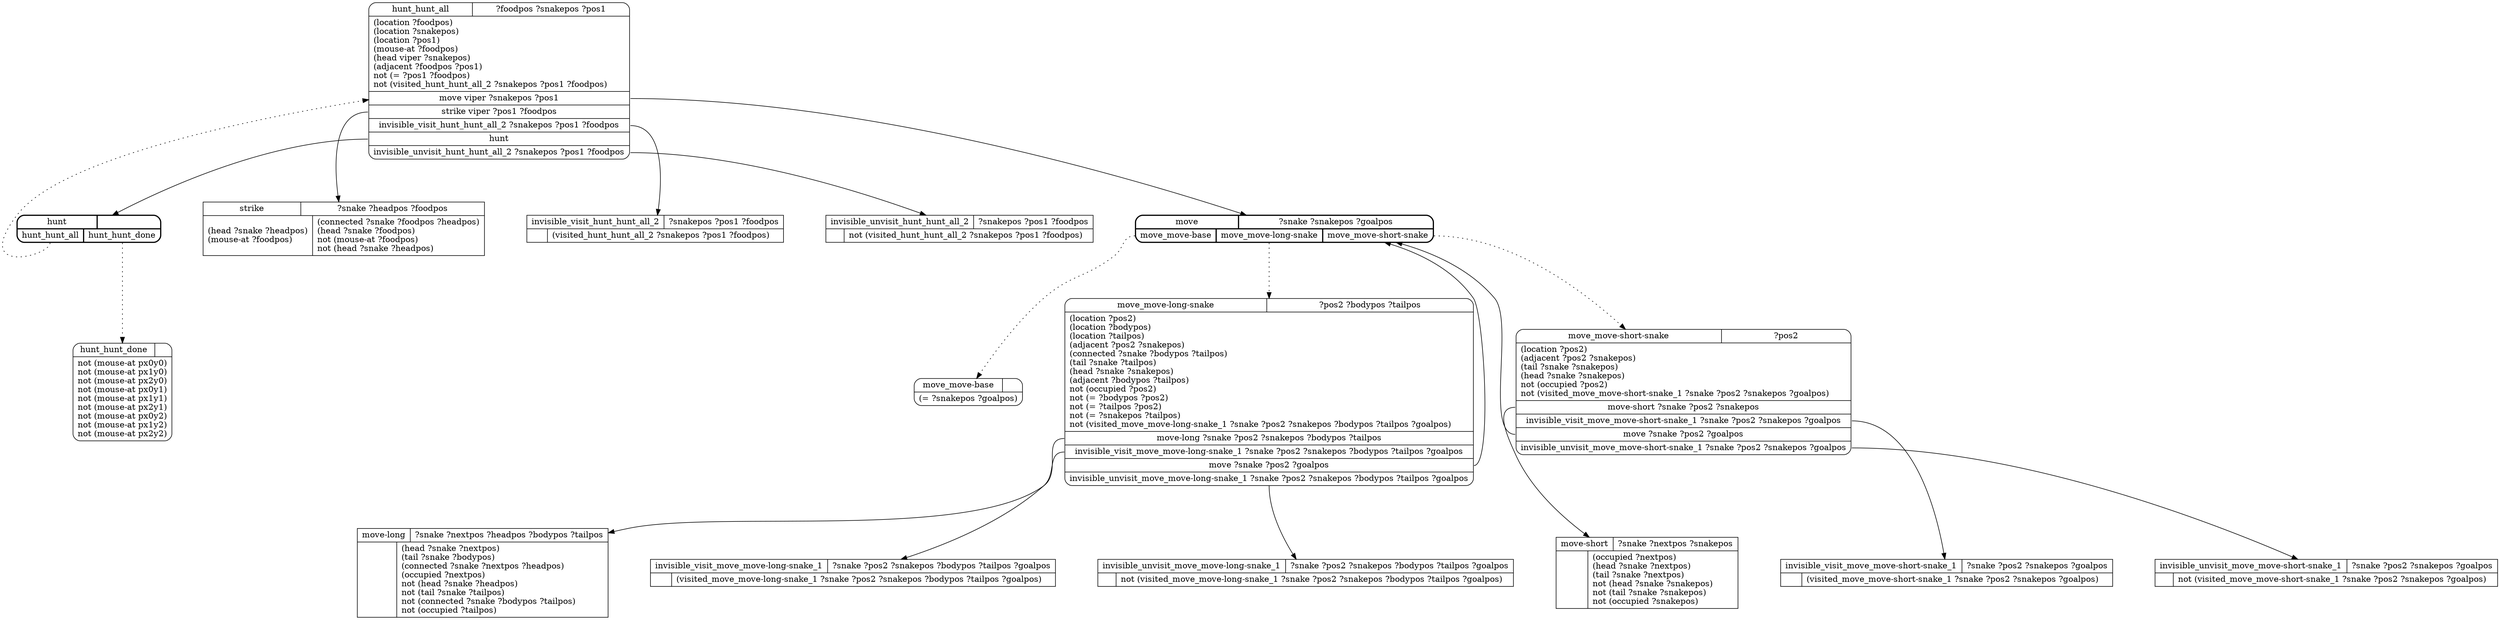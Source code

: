 // Generated by Hype
digraph "snake" {
  nodesep=1
  ranksep=1
  // Operators
  node [shape=record]
  "strike" [
    label="{{strike|?snake ?headpos ?foodpos}|{(head ?snake ?headpos)\l(mouse-at ?foodpos)\l|(connected ?snake ?foodpos ?headpos)\l(head ?snake ?foodpos)\lnot (mouse-at ?foodpos)\lnot (head ?snake ?headpos)\l}}"
  ]
  "move-short" [
    label="{{move-short|?snake ?nextpos ?snakepos}|{|(occupied ?nextpos)\l(head ?snake ?nextpos)\l(tail ?snake ?nextpos)\lnot (head ?snake ?snakepos)\lnot (tail ?snake ?snakepos)\lnot (occupied ?snakepos)\l}}"
  ]
  "move-long" [
    label="{{move-long|?snake ?nextpos ?headpos ?bodypos ?tailpos}|{|(head ?snake ?nextpos)\l(tail ?snake ?bodypos)\l(connected ?snake ?nextpos ?headpos)\l(occupied ?nextpos)\lnot (head ?snake ?headpos)\lnot (tail ?snake ?tailpos)\lnot (connected ?snake ?bodypos ?tailpos)\lnot (occupied ?tailpos)\l}}"
  ]
  "invisible_visit_move_move-long-snake_1" [
    label="{{invisible_visit_move_move-long-snake_1|?snake ?pos2 ?snakepos ?bodypos ?tailpos ?goalpos}|{|(visited_move_move-long-snake_1 ?snake ?pos2 ?snakepos ?bodypos ?tailpos ?goalpos)\l}}"
  ]
  "invisible_unvisit_move_move-long-snake_1" [
    label="{{invisible_unvisit_move_move-long-snake_1|?snake ?pos2 ?snakepos ?bodypos ?tailpos ?goalpos}|{|not (visited_move_move-long-snake_1 ?snake ?pos2 ?snakepos ?bodypos ?tailpos ?goalpos)\l}}"
  ]
  "invisible_visit_move_move-short-snake_1" [
    label="{{invisible_visit_move_move-short-snake_1|?snake ?pos2 ?snakepos ?goalpos}|{|(visited_move_move-short-snake_1 ?snake ?pos2 ?snakepos ?goalpos)\l}}"
  ]
  "invisible_unvisit_move_move-short-snake_1" [
    label="{{invisible_unvisit_move_move-short-snake_1|?snake ?pos2 ?snakepos ?goalpos}|{|not (visited_move_move-short-snake_1 ?snake ?pos2 ?snakepos ?goalpos)\l}}"
  ]
  "invisible_visit_hunt_hunt_all_2" [
    label="{{invisible_visit_hunt_hunt_all_2|?snakepos ?pos1 ?foodpos}|{|(visited_hunt_hunt_all_2 ?snakepos ?pos1 ?foodpos)\l}}"
  ]
  "invisible_unvisit_hunt_hunt_all_2" [
    label="{{invisible_unvisit_hunt_hunt_all_2|?snakepos ?pos1 ?foodpos}|{|not (visited_hunt_hunt_all_2 ?snakepos ?pos1 ?foodpos)\l}}"
  ]
  // Methods
  node [shape=Mrecord]
  "hunt" [
    style=bold
    label="{{hunt|}|{<n0>hunt_hunt_all|<n1>hunt_hunt_done}}"
  ]
  "label_hunt_hunt_all" [
    label="{{hunt_hunt_all|?foodpos ?snakepos ?pos1}|(location ?foodpos)\l(location ?snakepos)\l(location ?pos1)\l(mouse-at ?foodpos)\l(head viper ?snakepos)\l(adjacent ?foodpos ?pos1)\lnot (= ?pos1 ?foodpos)\lnot (visited_hunt_hunt_all_2 ?snakepos ?pos1 ?foodpos)\l|<n0>move viper ?snakepos ?pos1|<n1>strike viper ?pos1 ?foodpos|<n2>invisible_visit_hunt_hunt_all_2 ?snakepos ?pos1 ?foodpos|<n3>hunt|<n4>invisible_unvisit_hunt_hunt_all_2 ?snakepos ?pos1 ?foodpos}"
  ]
  "hunt":n0 -> "label_hunt_hunt_all" [style=dotted]
  "label_hunt_hunt_all":n0 -> "move"
  "label_hunt_hunt_all":n1 -> "strike"
  "label_hunt_hunt_all":n2 -> "invisible_visit_hunt_hunt_all_2"
  "label_hunt_hunt_all":n3 -> "hunt"
  "label_hunt_hunt_all":n4 -> "invisible_unvisit_hunt_hunt_all_2"
  "label_hunt_hunt_done" [
    label="{{hunt_hunt_done|}|not (mouse-at px0y0)\lnot (mouse-at px1y0)\lnot (mouse-at px2y0)\lnot (mouse-at px0y1)\lnot (mouse-at px1y1)\lnot (mouse-at px2y1)\lnot (mouse-at px0y2)\lnot (mouse-at px1y2)\lnot (mouse-at px2y2)\l}"
  ]
  "hunt":n1 -> "label_hunt_hunt_done" [style=dotted]
  "move" [
    style=bold
    label="{{move|?snake ?snakepos ?goalpos}|{<n0>move_move-base|<n1>move_move-long-snake|<n2>move_move-short-snake}}"
  ]
  "label_move_move-base" [
    label="{{move_move-base|}|(= ?snakepos ?goalpos)\l}"
  ]
  "move":n0 -> "label_move_move-base" [style=dotted]
  "label_move_move-long-snake" [
    label="{{move_move-long-snake|?pos2 ?bodypos ?tailpos}|(location ?pos2)\l(location ?bodypos)\l(location ?tailpos)\l(adjacent ?pos2 ?snakepos)\l(connected ?snake ?bodypos ?tailpos)\l(tail ?snake ?tailpos)\l(head ?snake ?snakepos)\l(adjacent ?bodypos ?tailpos)\lnot (occupied ?pos2)\lnot (= ?bodypos ?pos2)\lnot (= ?tailpos ?pos2)\lnot (= ?snakepos ?tailpos)\lnot (visited_move_move-long-snake_1 ?snake ?pos2 ?snakepos ?bodypos ?tailpos ?goalpos)\l|<n0>move-long ?snake ?pos2 ?snakepos ?bodypos ?tailpos|<n1>invisible_visit_move_move-long-snake_1 ?snake ?pos2 ?snakepos ?bodypos ?tailpos ?goalpos|<n2>move ?snake ?pos2 ?goalpos|<n3>invisible_unvisit_move_move-long-snake_1 ?snake ?pos2 ?snakepos ?bodypos ?tailpos ?goalpos}"
  ]
  "move":n1 -> "label_move_move-long-snake" [style=dotted]
  "label_move_move-long-snake":n0 -> "move-long"
  "label_move_move-long-snake":n1 -> "invisible_visit_move_move-long-snake_1"
  "label_move_move-long-snake":n2 -> "move"
  "label_move_move-long-snake":n3 -> "invisible_unvisit_move_move-long-snake_1"
  "label_move_move-short-snake" [
    label="{{move_move-short-snake|?pos2}|(location ?pos2)\l(adjacent ?pos2 ?snakepos)\l(tail ?snake ?snakepos)\l(head ?snake ?snakepos)\lnot (occupied ?pos2)\lnot (visited_move_move-short-snake_1 ?snake ?pos2 ?snakepos ?goalpos)\l|<n0>move-short ?snake ?pos2 ?snakepos|<n1>invisible_visit_move_move-short-snake_1 ?snake ?pos2 ?snakepos ?goalpos|<n2>move ?snake ?pos2 ?goalpos|<n3>invisible_unvisit_move_move-short-snake_1 ?snake ?pos2 ?snakepos ?goalpos}"
  ]
  "move":n2 -> "label_move_move-short-snake" [style=dotted]
  "label_move_move-short-snake":n0 -> "move-short"
  "label_move_move-short-snake":n1 -> "invisible_visit_move_move-short-snake_1"
  "label_move_move-short-snake":n2 -> "move"
  "label_move_move-short-snake":n3 -> "invisible_unvisit_move_move-short-snake_1"
}